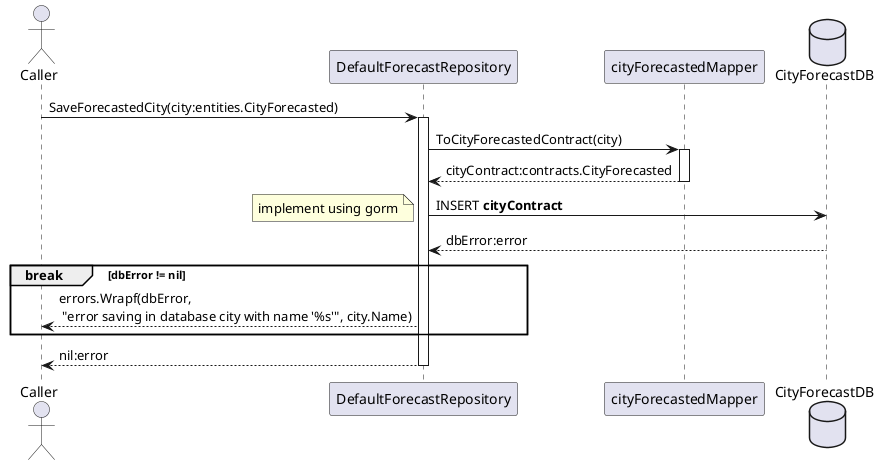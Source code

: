 @startuml

actor Caller as C
participant DefaultForecastRepository as R
participant cityForecastedMapper as M
database CityForecastDB as DB

C -> R : SaveForecastedCity(city:entities.CityForecasted)
activate R
    R -> M : ToCityForecastedContract(city)
    activate M
        R <-- M : cityContract:contracts.CityForecasted
    deactivate
    R -> DB : INSERT **cityContract**
    note top: implement using gorm
    R <-- DB : dbError:error
    break dbError != nil
        R --> C : errors.Wrapf(dbError,\n "error saving in database city with name '%s'", city.Name)
    end
    R --> C : nil:error
deactivate

@enduml
